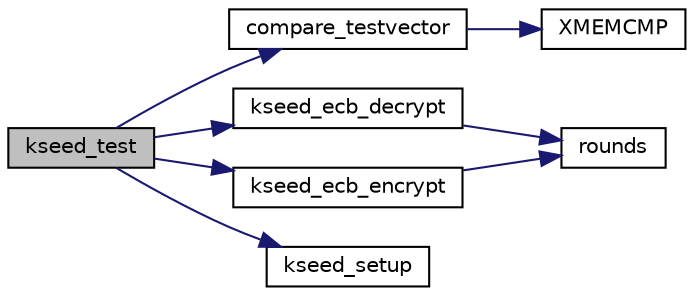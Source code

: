 digraph "kseed_test"
{
 // LATEX_PDF_SIZE
  edge [fontname="Helvetica",fontsize="10",labelfontname="Helvetica",labelfontsize="10"];
  node [fontname="Helvetica",fontsize="10",shape=record];
  rankdir="LR";
  Node15 [label="kseed_test",height=0.2,width=0.4,color="black", fillcolor="grey75", style="filled", fontcolor="black",tooltip="Performs a self-test of the SEED block cipher."];
  Node15 -> Node16 [color="midnightblue",fontsize="10",style="solid",fontname="Helvetica"];
  Node16 [label="compare_testvector",height=0.2,width=0.4,color="black", fillcolor="white", style="filled",URL="$tomcrypt__misc_8h.html#a7764a7f27897c6182335752df00b5f8e",tooltip="Compare two test-vectors."];
  Node16 -> Node17 [color="midnightblue",fontsize="10",style="solid",fontname="Helvetica"];
  Node17 [label="XMEMCMP",height=0.2,width=0.4,color="black", fillcolor="white", style="filled",URL="$tomcrypt__cfg_8h.html#a372b974ec0ac07abcd55297554fe540f",tooltip=" "];
  Node15 -> Node18 [color="midnightblue",fontsize="10",style="solid",fontname="Helvetica"];
  Node18 [label="kseed_ecb_decrypt",height=0.2,width=0.4,color="black", fillcolor="white", style="filled",URL="$kseed_8c.html#a80835f0c80afe2c000faab4743e7ed51",tooltip="Decrypts a block of text with SEED."];
  Node18 -> Node19 [color="midnightblue",fontsize="10",style="solid",fontname="Helvetica"];
  Node19 [label="rounds",height=0.2,width=0.4,color="black", fillcolor="white", style="filled",URL="$kseed_8c.html#a51da46362a22c8107683876e9c12ec82",tooltip=" "];
  Node15 -> Node20 [color="midnightblue",fontsize="10",style="solid",fontname="Helvetica"];
  Node20 [label="kseed_ecb_encrypt",height=0.2,width=0.4,color="black", fillcolor="white", style="filled",URL="$kseed_8c.html#ac81961e6d45f7a12086f62b67b0f95d9",tooltip="Encrypts a block of text with SEED."];
  Node20 -> Node19 [color="midnightblue",fontsize="10",style="solid",fontname="Helvetica"];
  Node15 -> Node21 [color="midnightblue",fontsize="10",style="solid",fontname="Helvetica"];
  Node21 [label="kseed_setup",height=0.2,width=0.4,color="black", fillcolor="white", style="filled",URL="$kseed_8c.html#aef4ec3be5d026f20fba47f2626f8eebd",tooltip="Initialize the SEED block cipher."];
}
